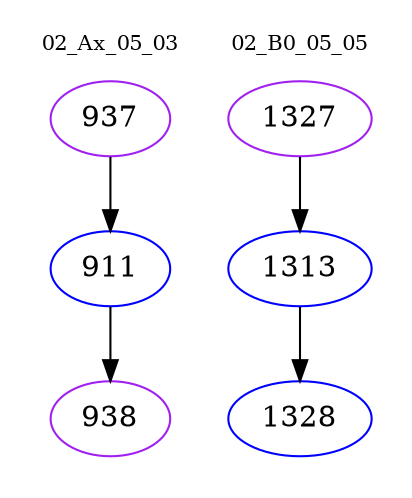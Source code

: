 digraph{
subgraph cluster_0 {
color = white
label = "02_Ax_05_03";
fontsize=10;
T0_937 [label="937", color="purple"]
T0_937 -> T0_911 [color="black"]
T0_911 [label="911", color="blue"]
T0_911 -> T0_938 [color="black"]
T0_938 [label="938", color="purple"]
}
subgraph cluster_1 {
color = white
label = "02_B0_05_05";
fontsize=10;
T1_1327 [label="1327", color="purple"]
T1_1327 -> T1_1313 [color="black"]
T1_1313 [label="1313", color="blue"]
T1_1313 -> T1_1328 [color="black"]
T1_1328 [label="1328", color="blue"]
}
}
